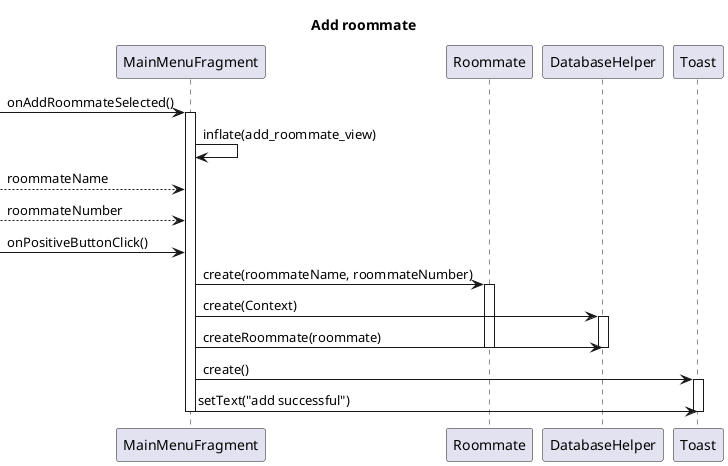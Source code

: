 @startuml
title : Add roommate
[-> MainMenuFragment : onAddRoommateSelected()
activate MainMenuFragment
MainMenuFragment -> MainMenuFragment : inflate(add_roommate_view)
[--> MainMenuFragment : roommateName
[--> MainMenuFragment : roommateNumber
[-> MainMenuFragment : onPositiveButtonClick()
MainMenuFragment -> Roommate : create(roommateName, roommateNumber)
activate Roommate
MainMenuFragment -> DatabaseHelper : create(Context)
activate DatabaseHelper
MainMenuFragment -> DatabaseHelper : createRoommate(roommate)
deactivate Roommate
deactivate DatabaseHelper
MainMenuFragment -> Toast: create()
activate Toast
MainMenuFragment -> Toast: setText("add successful")
deactivate Toast
deactivate MainMenuFragment
@enduml